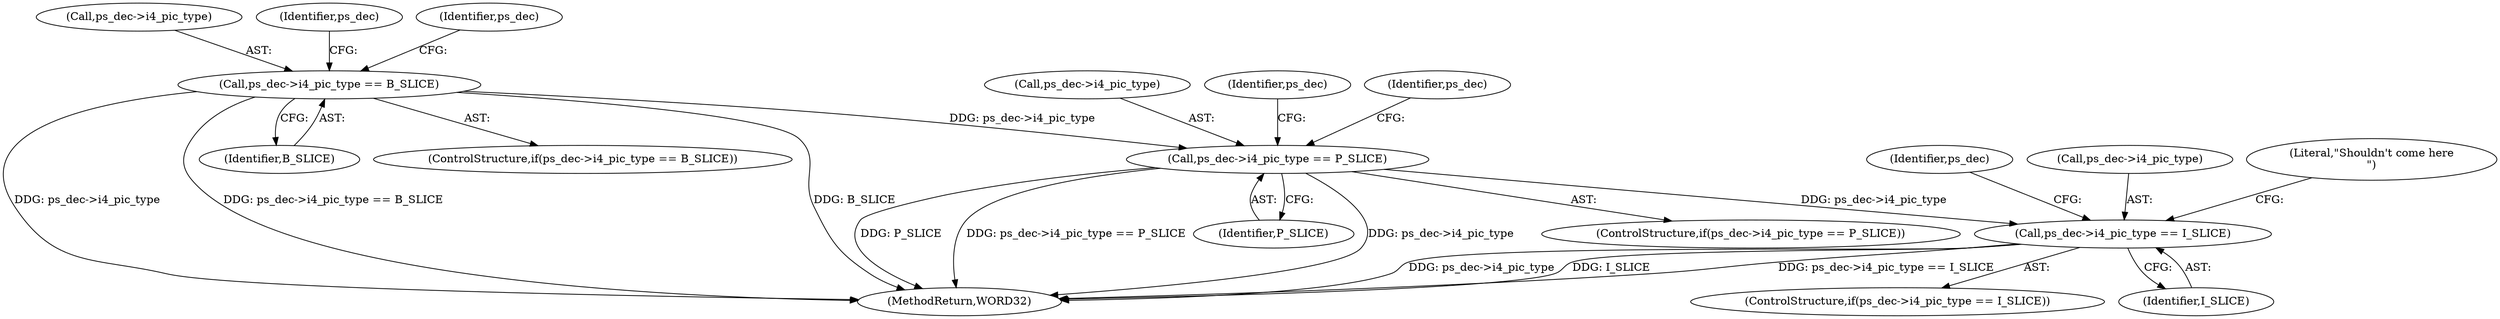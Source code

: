 digraph "0_Android_7554755536019e439433c515eeb44e701fb3bfb2@pointer" {
"1001927" [label="(Call,ps_dec->i4_pic_type == I_SLICE)"];
"1001914" [label="(Call,ps_dec->i4_pic_type == P_SLICE)"];
"1001901" [label="(Call,ps_dec->i4_pic_type == B_SLICE)"];
"1001926" [label="(ControlStructure,if(ps_dec->i4_pic_type == I_SLICE))"];
"1001931" [label="(Identifier,I_SLICE)"];
"1001915" [label="(Call,ps_dec->i4_pic_type)"];
"1001922" [label="(Identifier,ps_dec)"];
"1001929" [label="(Identifier,ps_dec)"];
"1001902" [label="(Call,ps_dec->i4_pic_type)"];
"1001916" [label="(Identifier,ps_dec)"];
"1001900" [label="(ControlStructure,if(ps_dec->i4_pic_type == B_SLICE))"];
"1001914" [label="(Call,ps_dec->i4_pic_type == P_SLICE)"];
"1001935" [label="(Identifier,ps_dec)"];
"1002142" [label="(MethodReturn,WORD32)"];
"1001905" [label="(Identifier,B_SLICE)"];
"1001901" [label="(Call,ps_dec->i4_pic_type == B_SLICE)"];
"1001909" [label="(Identifier,ps_dec)"];
"1001913" [label="(ControlStructure,if(ps_dec->i4_pic_type == P_SLICE))"];
"1001928" [label="(Call,ps_dec->i4_pic_type)"];
"1001941" [label="(Literal,\"Shouldn't come here\n\")"];
"1001927" [label="(Call,ps_dec->i4_pic_type == I_SLICE)"];
"1001918" [label="(Identifier,P_SLICE)"];
"1001927" -> "1001926"  [label="AST: "];
"1001927" -> "1001931"  [label="CFG: "];
"1001928" -> "1001927"  [label="AST: "];
"1001931" -> "1001927"  [label="AST: "];
"1001935" -> "1001927"  [label="CFG: "];
"1001941" -> "1001927"  [label="CFG: "];
"1001927" -> "1002142"  [label="DDG: ps_dec->i4_pic_type"];
"1001927" -> "1002142"  [label="DDG: I_SLICE"];
"1001927" -> "1002142"  [label="DDG: ps_dec->i4_pic_type == I_SLICE"];
"1001914" -> "1001927"  [label="DDG: ps_dec->i4_pic_type"];
"1001914" -> "1001913"  [label="AST: "];
"1001914" -> "1001918"  [label="CFG: "];
"1001915" -> "1001914"  [label="AST: "];
"1001918" -> "1001914"  [label="AST: "];
"1001922" -> "1001914"  [label="CFG: "];
"1001929" -> "1001914"  [label="CFG: "];
"1001914" -> "1002142"  [label="DDG: P_SLICE"];
"1001914" -> "1002142"  [label="DDG: ps_dec->i4_pic_type == P_SLICE"];
"1001914" -> "1002142"  [label="DDG: ps_dec->i4_pic_type"];
"1001901" -> "1001914"  [label="DDG: ps_dec->i4_pic_type"];
"1001901" -> "1001900"  [label="AST: "];
"1001901" -> "1001905"  [label="CFG: "];
"1001902" -> "1001901"  [label="AST: "];
"1001905" -> "1001901"  [label="AST: "];
"1001909" -> "1001901"  [label="CFG: "];
"1001916" -> "1001901"  [label="CFG: "];
"1001901" -> "1002142"  [label="DDG: B_SLICE"];
"1001901" -> "1002142"  [label="DDG: ps_dec->i4_pic_type"];
"1001901" -> "1002142"  [label="DDG: ps_dec->i4_pic_type == B_SLICE"];
}
